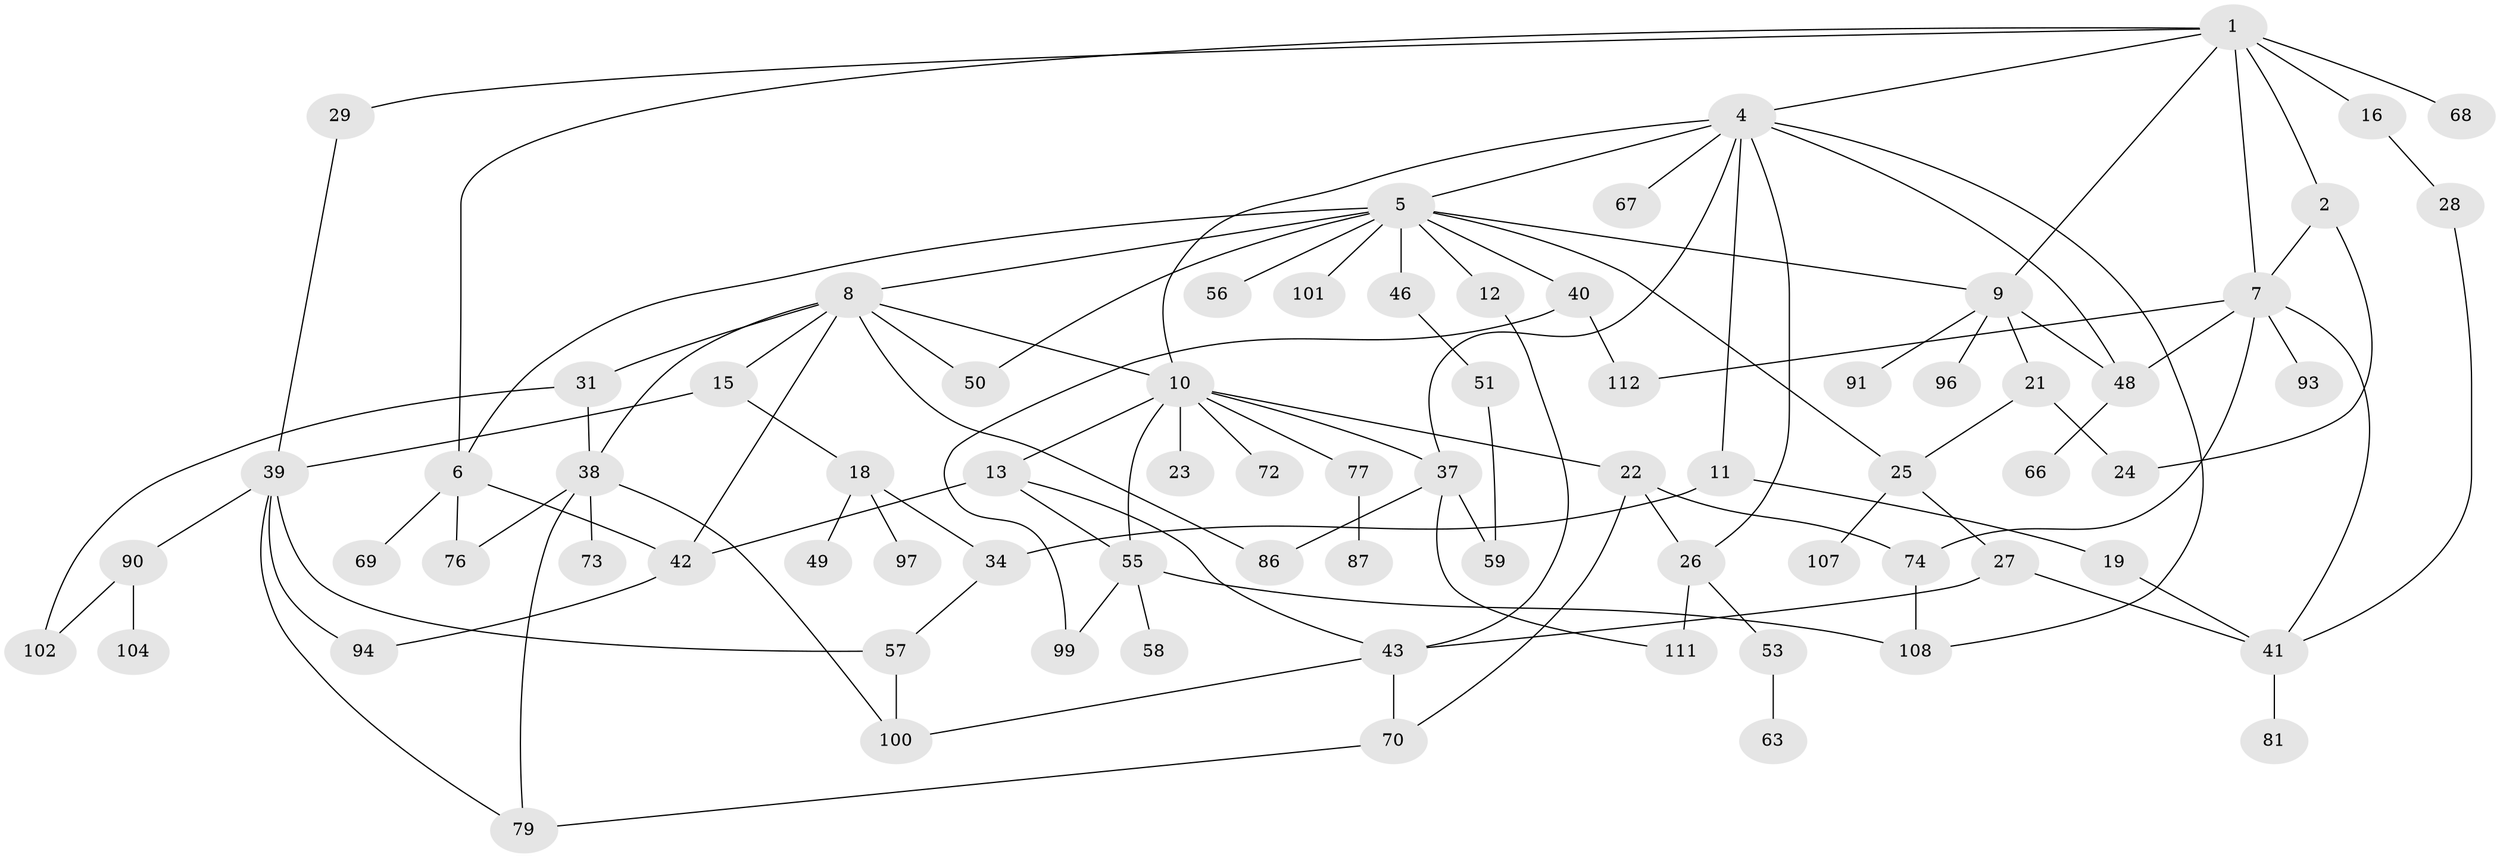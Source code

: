 // original degree distribution, {6: 0.02631578947368421, 3: 0.21929824561403508, 4: 0.15789473684210525, 9: 0.008771929824561403, 5: 0.03508771929824561, 8: 0.008771929824561403, 2: 0.3157894736842105, 7: 0.008771929824561403, 1: 0.21929824561403508}
// Generated by graph-tools (version 1.1) at 2025/10/02/27/25 16:10:53]
// undirected, 75 vertices, 113 edges
graph export_dot {
graph [start="1"]
  node [color=gray90,style=filled];
  1 [super="+3"];
  2 [super="+83"];
  4 [super="+71"];
  5 [super="+20"];
  6 [super="+33"];
  7 [super="+103"];
  8 [super="+17"];
  9 [super="+14"];
  10 [super="+47"];
  11 [super="+64"];
  12 [super="+84"];
  13 [super="+35"];
  15;
  16;
  18 [super="+89"];
  19;
  21;
  22 [super="+30"];
  23 [super="+32"];
  24 [super="+60"];
  25 [super="+45"];
  26 [super="+36"];
  27;
  28 [super="+106"];
  29;
  31 [super="+78"];
  34 [super="+98"];
  37 [super="+52"];
  38 [super="+54"];
  39 [super="+61"];
  40;
  41 [super="+75"];
  42 [super="+44"];
  43 [super="+82"];
  46;
  48 [super="+95"];
  49 [super="+88"];
  50;
  51 [super="+113"];
  53;
  55 [super="+65"];
  56;
  57 [super="+105"];
  58;
  59 [super="+62"];
  63;
  66;
  67;
  68;
  69;
  70 [super="+110"];
  72;
  73;
  74 [super="+80"];
  76 [super="+85"];
  77;
  79;
  81 [super="+114"];
  86;
  87;
  90 [super="+92"];
  91;
  93;
  94;
  96;
  97;
  99;
  100;
  101;
  102;
  104;
  107;
  108 [super="+109"];
  111;
  112;
  1 -- 2;
  1 -- 4;
  1 -- 9;
  1 -- 16;
  1 -- 68;
  1 -- 29;
  1 -- 6;
  1 -- 7;
  2 -- 7;
  2 -- 24;
  4 -- 5;
  4 -- 10;
  4 -- 11;
  4 -- 37;
  4 -- 48;
  4 -- 67;
  4 -- 108;
  4 -- 26;
  5 -- 6;
  5 -- 8;
  5 -- 12;
  5 -- 56;
  5 -- 50;
  5 -- 101;
  5 -- 25;
  5 -- 40;
  5 -- 46;
  5 -- 9;
  6 -- 69;
  6 -- 76 [weight=2];
  6 -- 42;
  7 -- 93;
  7 -- 112;
  7 -- 48;
  7 -- 74;
  7 -- 41;
  8 -- 15;
  8 -- 31;
  8 -- 38;
  8 -- 50;
  8 -- 42;
  8 -- 86;
  8 -- 10;
  9 -- 21;
  9 -- 96;
  9 -- 48;
  9 -- 91;
  10 -- 13;
  10 -- 22;
  10 -- 23;
  10 -- 72;
  10 -- 77;
  10 -- 37;
  10 -- 55;
  11 -- 19;
  11 -- 34;
  12 -- 43;
  13 -- 42;
  13 -- 55;
  13 -- 43;
  15 -- 18;
  15 -- 39;
  16 -- 28;
  18 -- 49;
  18 -- 34;
  18 -- 97;
  19 -- 41;
  21 -- 24;
  21 -- 25;
  22 -- 26;
  22 -- 70;
  22 -- 74;
  25 -- 27;
  25 -- 107;
  26 -- 111;
  26 -- 53;
  27 -- 41;
  27 -- 43;
  28 -- 41;
  29 -- 39;
  31 -- 102;
  31 -- 38;
  34 -- 57;
  37 -- 111;
  37 -- 86;
  37 -- 59;
  38 -- 100;
  38 -- 79;
  38 -- 73;
  38 -- 76;
  39 -- 90;
  39 -- 94;
  39 -- 57;
  39 -- 79;
  40 -- 99;
  40 -- 112;
  41 -- 81;
  42 -- 94;
  43 -- 70;
  43 -- 100;
  46 -- 51;
  48 -- 66;
  51 -- 59;
  53 -- 63;
  55 -- 58;
  55 -- 99;
  55 -- 108;
  57 -- 100;
  70 -- 79;
  74 -- 108;
  77 -- 87;
  90 -- 102;
  90 -- 104;
}

